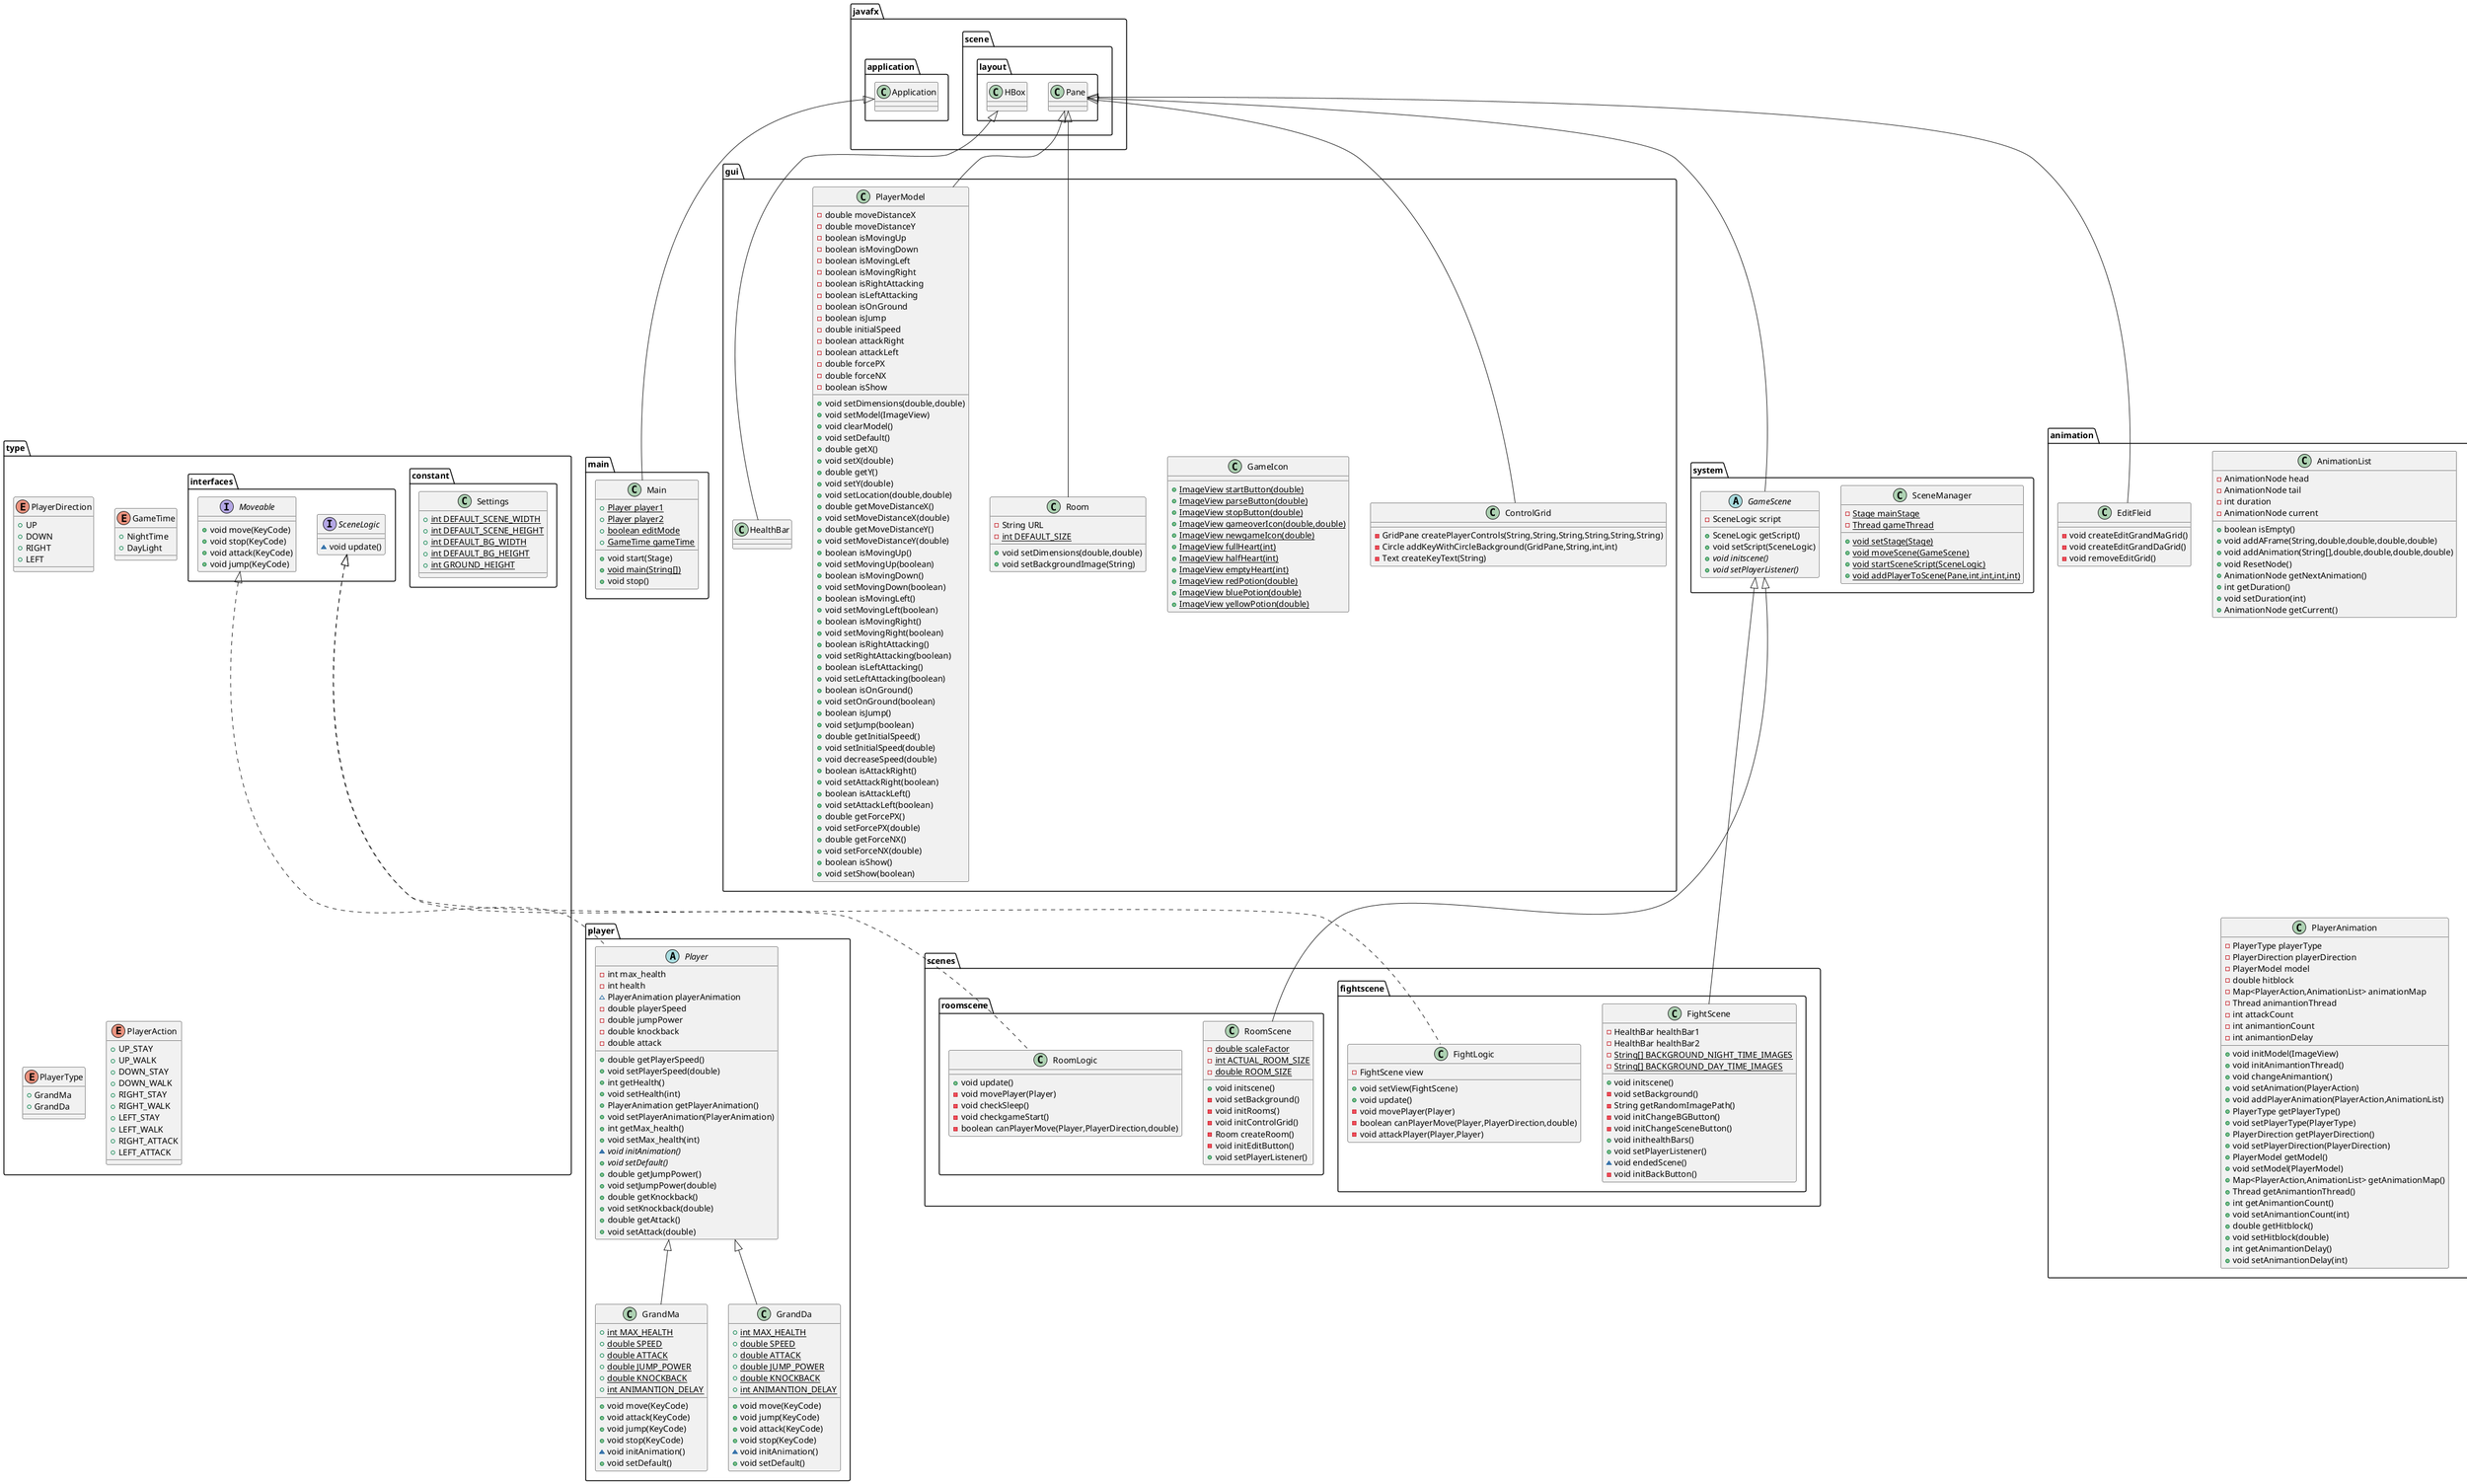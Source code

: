 @startuml
class main.Main {
+ {static} Player player1
+ {static} Player player2
+ {static} boolean editMode
+ {static} GameTime gameTime
+ void start(Stage)
+ {static} void main(String[])
+ void stop()
}


class gui.ControlGrid {
- GridPane createPlayerControls(String,String,String,String,String,String)
- Circle addKeyWithCircleBackground(GridPane,String,int,int)
- Text createKeyText(String)
}

abstract class player.Player {
- int max_health
- int health
~ PlayerAnimation playerAnimation
- double playerSpeed
- double jumpPower
- double knockback
- double attack
+ double getPlayerSpeed()
+ void setPlayerSpeed(double)
+ int getHealth()
+ void setHealth(int)
+ PlayerAnimation getPlayerAnimation()
+ void setPlayerAnimation(PlayerAnimation)
+ int getMax_health()
+ void setMax_health(int)
~ {abstract}void initAnimation()
+ {abstract}void setDefault()
+ double getJumpPower()
+ void setJumpPower(double)
+ double getKnockback()
+ void setKnockback(double)
+ double getAttack()
+ void setAttack(double)
}


class gui.GameIcon {
+ {static} ImageView startButton(double)
+ {static} ImageView parseButton(double)
+ {static} ImageView stopButton(double)
+ {static} ImageView gameoverIcon(double,double)
+ {static} ImageView newgameIcon(double)
+ {static} ImageView fullHeart(int)
+ {static} ImageView halfHeart(int)
+ {static} ImageView emptyHeart(int)
+ {static} ImageView redPotion(double)
+ {static} ImageView bluePotion(double)
+ {static} ImageView yellowPotion(double)
}

class type.constant.Settings {
+ {static} int DEFAULT_SCENE_WIDTH
+ {static} int DEFAULT_SCENE_HEIGHT
+ {static} int DEFAULT_BG_WIDTH
+ {static} int DEFAULT_BG_HEIGHT
+ {static} int GROUND_HEIGHT
}

class player.GrandMa {
+ {static} int MAX_HEALTH
+ {static} double SPEED
+ {static} double ATTACK
+ {static} double JUMP_POWER
+ {static} double KNOCKBACK
+ {static} int ANIMANTION_DELAY
+ void move(KeyCode)
+ void attack(KeyCode)
+ void jump(KeyCode)
+ void stop(KeyCode)
~ void initAnimation()
+ void setDefault()
}


class scenes.fightscene.FightLogic {
- FightScene view
+ void setView(FightScene)
+ void update()
- void movePlayer(Player)
- boolean canPlayerMove(Player,PlayerDirection,double)
- void attackPlayer(Player,Player)
}


class player.GrandDa {
+ {static} int MAX_HEALTH
+ {static} double SPEED
+ {static} double ATTACK
+ {static} double JUMP_POWER
+ {static} double KNOCKBACK
+ {static} int ANIMANTION_DELAY
+ void move(KeyCode)
+ void jump(KeyCode)
+ void attack(KeyCode)
+ void stop(KeyCode)
~ void initAnimation()
+ void setDefault()
}


enum type.PlayerDirection {
+  UP
+  DOWN
+  RIGHT
+  LEFT
}

class system.SceneManager {
- {static} Stage mainStage
- {static} Thread gameThread
+ {static} void setStage(Stage)
+ {static} void moveScene(GameScene)
+ {static} void startSceneScript(SceneLogic)
+ {static} void addPlayerToScene(Pane,int,int,int,int)
}


class gui.Room {
- String URL
- {static} int DEFAULT_SIZE
+ void setDimensions(double,double)
+ void setBackgroundImage(String)
}


class gui.HealthBar {
}
enum type.GameTime {
+  NightTime
+  DayLight
}

class animation.AnimationList {
- AnimationNode head
- AnimationNode tail
- int duration
- AnimationNode current
+ boolean isEmpty()
+ void addAFrame(String,double,double,double,double)
+ void addAnimation(String[],double,double,double,double)
+ void ResetNode()
+ AnimationNode getNextAnimation()
+ int getDuration()
+ void setDuration(int)
+ AnimationNode getCurrent()
}


enum type.PlayerType {
+  GrandMa
+  GrandDa
}

class animation.AnimationNode {
- ImageView imageView
- AnimationNode next
+ ImageView getImageView()
+ void setImageView(ImageView)
+ AnimationNode getNext()
+ void setNext(AnimationNode)
}


class scenes.fightscene.FightScene {
- HealthBar healthBar1
- HealthBar healthBar2
- {static} String[] BACKGROUND_NIGHT_TIME_IMAGES
- {static} String[] BACKGROUND_DAY_TIME_IMAGES
+ void initscene()
- void setBackground()
- String getRandomImagePath()
- void initChangeBGButton()
- void initChangeSceneButton()
+ void inithealthBars()
+ void setPlayerListener()
~ void endedScene()
- void initBackButton()
}


interface type.interfaces.SceneLogic {
~ void update()
}

enum type.PlayerAction {
+  UP_STAY
+  UP_WALK
+  DOWN_STAY
+  DOWN_WALK
+  RIGHT_STAY
+  RIGHT_WALK
+  LEFT_STAY
+  LEFT_WALK
+  RIGHT_ATTACK
+  LEFT_ATTACK
}

class scenes.roomscene.RoomScene {
- {static} double scaleFactor
- {static} int ACTUAL_ROOM_SIZE
- {static} double ROOM_SIZE
+ void initscene()
- void setBackground()
- void initRooms()
- void initControlGrid()
- Room createRoom()
- void initEditButton()
+ void setPlayerListener()
}


class gui.PlayerModel {
- double moveDistanceX
- double moveDistanceY
- boolean isMovingUp
- boolean isMovingDown
- boolean isMovingLeft
- boolean isMovingRight
- boolean isRightAttacking
- boolean isLeftAttacking
- boolean isOnGround
- boolean isJump
- double initialSpeed
- boolean attackRight
- boolean attackLeft
- double forcePX
- double forceNX
- boolean isShow
+ void setDimensions(double,double)
+ void setModel(ImageView)
+ void clearModel()
+ void setDefault()
+ double getX()
+ void setX(double)
+ double getY()
+ void setY(double)
+ void setLocation(double,double)
+ double getMoveDistanceX()
+ void setMoveDistanceX(double)
+ double getMoveDistanceY()
+ void setMoveDistanceY(double)
+ boolean isMovingUp()
+ void setMovingUp(boolean)
+ boolean isMovingDown()
+ void setMovingDown(boolean)
+ boolean isMovingLeft()
+ void setMovingLeft(boolean)
+ boolean isMovingRight()
+ void setMovingRight(boolean)
+ boolean isRightAttacking()
+ void setRightAttacking(boolean)
+ boolean isLeftAttacking()
+ void setLeftAttacking(boolean)
+ boolean isOnGround()
+ void setOnGround(boolean)
+ boolean isJump()
+ void setJump(boolean)
+ double getInitialSpeed()
+ void setInitialSpeed(double)
+ void decreaseSpeed(double)
+ boolean isAttackRight()
+ void setAttackRight(boolean)
+ boolean isAttackLeft()
+ void setAttackLeft(boolean)
+ double getForcePX()
+ void setForcePX(double)
+ double getForceNX()
+ void setForceNX(double)
+ boolean isShow()
+ void setShow(boolean)
}


class animation.EditFleid {
- void createEditGrandMaGrid()
- void createEditGrandDaGrid()
- void removeEditGrid()
}

interface type.interfaces.Moveable {
+ void move(KeyCode)
+ void stop(KeyCode)
+ void attack(KeyCode)
+ void jump(KeyCode)
}

class animation.PlayerAnimation {
- PlayerType playerType
- PlayerDirection playerDirection
- PlayerModel model
- double hitblock
- Map<PlayerAction,AnimationList> animationMap
- Thread animantionThread
- int attackCount
- int animantionCount
- int animantionDelay
+ void initModel(ImageView)
+ void initAnimantionThread()
+ void changeAnimantion()
+ void setAnimation(PlayerAction)
+ void addPlayerAnimation(PlayerAction,AnimationList)
+ PlayerType getPlayerType()
+ void setPlayerType(PlayerType)
+ PlayerDirection getPlayerDirection()
+ void setPlayerDirection(PlayerDirection)
+ PlayerModel getModel()
+ void setModel(PlayerModel)
+ Map<PlayerAction,AnimationList> getAnimationMap()
+ Thread getAnimantionThread()
+ int getAnimantionCount()
+ void setAnimantionCount(int)
+ double getHitblock()
+ void setHitblock(double)
+ int getAnimantionDelay()
+ void setAnimantionDelay(int)
}


abstract class system.GameScene {
- SceneLogic script
+ SceneLogic getScript()
+ void setScript(SceneLogic)
+ {abstract}void initscene()
+ {abstract}void setPlayerListener()
}


class scenes.roomscene.RoomLogic {
+ void update()
- void movePlayer(Player)
- void checkSleep()
- void checkgameStart()
- boolean canPlayerMove(Player,PlayerDirection,double)
}



javafx.application.Application <|-- main.Main
javafx.scene.layout.Pane <|-- gui.ControlGrid
type.interfaces.Moveable <|.. player.Player
player.Player <|-- player.GrandMa
type.interfaces.SceneLogic <|.. scenes.fightscene.FightLogic
player.Player <|-- player.GrandDa
javafx.scene.layout.Pane <|-- gui.Room
javafx.scene.layout.HBox <|-- gui.HealthBar
system.GameScene <|-- scenes.fightscene.FightScene
system.GameScene <|-- scenes.roomscene.RoomScene
javafx.scene.layout.Pane <|-- gui.PlayerModel
javafx.scene.layout.Pane <|-- animation.EditFleid
javafx.scene.layout.Pane <|-- system.GameScene
type.interfaces.SceneLogic <|.. scenes.roomscene.RoomLogic
@enduml